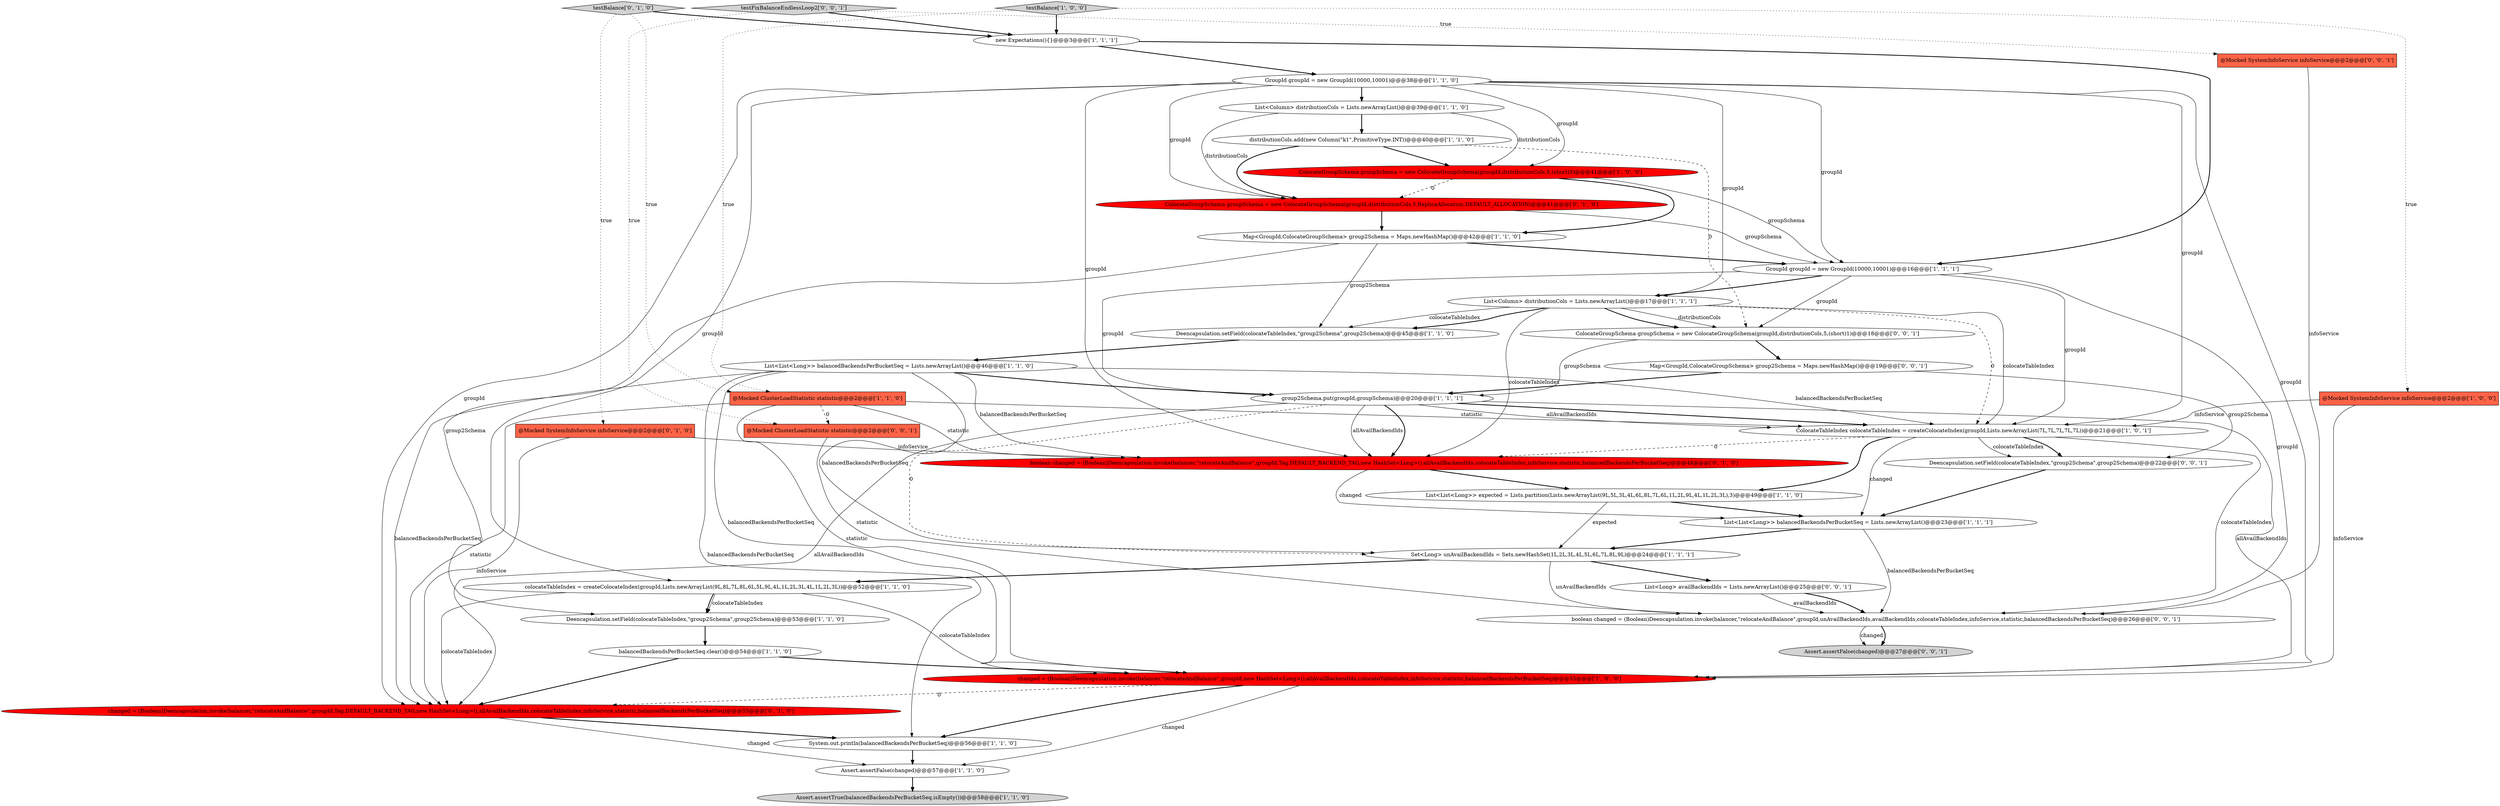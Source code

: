 digraph {
35 [style = filled, label = "Deencapsulation.setField(colocateTableIndex,\"group2Schema\",group2Schema)@@@22@@@['0', '0', '1']", fillcolor = white, shape = ellipse image = "AAA0AAABBB3BBB"];
22 [style = filled, label = "List<List<Long>> balancedBackendsPerBucketSeq = Lists.newArrayList()@@@46@@@['1', '1', '0']", fillcolor = white, shape = ellipse image = "AAA0AAABBB1BBB"];
38 [style = filled, label = "boolean changed = (Boolean)Deencapsulation.invoke(balancer,\"relocateAndBalance\",groupId,unAvailBackendIds,availBackendIds,colocateTableIndex,infoService,statistic,balancedBackendsPerBucketSeq)@@@26@@@['0', '0', '1']", fillcolor = white, shape = ellipse image = "AAA0AAABBB3BBB"];
0 [style = filled, label = "Deencapsulation.setField(colocateTableIndex,\"group2Schema\",group2Schema)@@@45@@@['1', '1', '0']", fillcolor = white, shape = ellipse image = "AAA0AAABBB1BBB"];
12 [style = filled, label = "Deencapsulation.setField(colocateTableIndex,\"group2Schema\",group2Schema)@@@53@@@['1', '1', '0']", fillcolor = white, shape = ellipse image = "AAA0AAABBB1BBB"];
18 [style = filled, label = "@Mocked ClusterLoadStatistic statistic@@@2@@@['1', '1', '0']", fillcolor = tomato, shape = box image = "AAA0AAABBB1BBB"];
23 [style = filled, label = "List<Column> distributionCols = Lists.newArrayList()@@@17@@@['1', '1', '1']", fillcolor = white, shape = ellipse image = "AAA0AAABBB1BBB"];
34 [style = filled, label = "testFixBalanceEndlessLoop2['0', '0', '1']", fillcolor = lightgray, shape = diamond image = "AAA0AAABBB3BBB"];
11 [style = filled, label = "colocateTableIndex = createColocateIndex(groupId,Lists.newArrayList(9L,8L,7L,8L,6L,5L,9L,4L,1L,2L,3L,4L,1L,2L,3L))@@@52@@@['1', '1', '0']", fillcolor = white, shape = ellipse image = "AAA0AAABBB1BBB"];
6 [style = filled, label = "System.out.println(balancedBackendsPerBucketSeq)@@@56@@@['1', '1', '0']", fillcolor = white, shape = ellipse image = "AAA0AAABBB1BBB"];
9 [style = filled, label = "new Expectations(){}@@@3@@@['1', '1', '1']", fillcolor = white, shape = ellipse image = "AAA0AAABBB1BBB"];
25 [style = filled, label = "testBalance['0', '1', '0']", fillcolor = lightgray, shape = diamond image = "AAA0AAABBB2BBB"];
5 [style = filled, label = "Assert.assertFalse(changed)@@@57@@@['1', '1', '0']", fillcolor = white, shape = ellipse image = "AAA0AAABBB1BBB"];
4 [style = filled, label = "List<List<Long>> expected = Lists.partition(Lists.newArrayList(9L,5L,3L,4L,6L,8L,7L,6L,1L,2L,9L,4L,1L,2L,3L),3)@@@49@@@['1', '1', '0']", fillcolor = white, shape = ellipse image = "AAA0AAABBB1BBB"];
15 [style = filled, label = "GroupId groupId = new GroupId(10000,10001)@@@16@@@['1', '1', '1']", fillcolor = white, shape = ellipse image = "AAA0AAABBB1BBB"];
21 [style = filled, label = "ColocateGroupSchema groupSchema = new ColocateGroupSchema(groupId,distributionCols,5,(short)3)@@@41@@@['1', '0', '0']", fillcolor = red, shape = ellipse image = "AAA1AAABBB1BBB"];
37 [style = filled, label = "Assert.assertFalse(changed)@@@27@@@['0', '0', '1']", fillcolor = lightgray, shape = ellipse image = "AAA0AAABBB3BBB"];
10 [style = filled, label = "Map<GroupId,ColocateGroupSchema> group2Schema = Maps.newHashMap()@@@42@@@['1', '1', '0']", fillcolor = white, shape = ellipse image = "AAA0AAABBB1BBB"];
2 [style = filled, label = "@Mocked SystemInfoService infoService@@@2@@@['1', '0', '0']", fillcolor = tomato, shape = box image = "AAA0AAABBB1BBB"];
36 [style = filled, label = "ColocateGroupSchema groupSchema = new ColocateGroupSchema(groupId,distributionCols,5,(short)1)@@@18@@@['0', '0', '1']", fillcolor = white, shape = ellipse image = "AAA0AAABBB3BBB"];
32 [style = filled, label = "Map<GroupId,ColocateGroupSchema> group2Schema = Maps.newHashMap()@@@19@@@['0', '0', '1']", fillcolor = white, shape = ellipse image = "AAA0AAABBB3BBB"];
8 [style = filled, label = "distributionCols.add(new Column(\"k1\",PrimitiveType.INT))@@@40@@@['1', '1', '0']", fillcolor = white, shape = ellipse image = "AAA0AAABBB1BBB"];
14 [style = filled, label = "testBalance['1', '0', '0']", fillcolor = lightgray, shape = diamond image = "AAA0AAABBB1BBB"];
20 [style = filled, label = "Assert.assertTrue(balancedBackendsPerBucketSeq.isEmpty())@@@58@@@['1', '1', '0']", fillcolor = lightgray, shape = ellipse image = "AAA0AAABBB1BBB"];
16 [style = filled, label = "Set<Long> unAvailBackendIds = Sets.newHashSet(1L,2L,3L,4L,5L,6L,7L,8L,9L)@@@24@@@['1', '1', '1']", fillcolor = white, shape = ellipse image = "AAA0AAABBB1BBB"];
30 [style = filled, label = "@Mocked SystemInfoService infoService@@@2@@@['0', '0', '1']", fillcolor = tomato, shape = box image = "AAA0AAABBB3BBB"];
13 [style = filled, label = "GroupId groupId = new GroupId(10000,10001)@@@38@@@['1', '1', '0']", fillcolor = white, shape = ellipse image = "AAA0AAABBB1BBB"];
17 [style = filled, label = "changed = (Boolean)Deencapsulation.invoke(balancer,\"relocateAndBalance\",groupId,new HashSet<Long>(),allAvailBackendIds,colocateTableIndex,infoService,statistic,balancedBackendsPerBucketSeq)@@@55@@@['1', '0', '0']", fillcolor = red, shape = ellipse image = "AAA1AAABBB1BBB"];
19 [style = filled, label = "List<List<Long>> balancedBackendsPerBucketSeq = Lists.newArrayList()@@@23@@@['1', '1', '1']", fillcolor = white, shape = ellipse image = "AAA0AAABBB1BBB"];
33 [style = filled, label = "List<Long> availBackendIds = Lists.newArrayList()@@@25@@@['0', '0', '1']", fillcolor = white, shape = ellipse image = "AAA0AAABBB3BBB"];
24 [style = filled, label = "ColocateTableIndex colocateTableIndex = createColocateIndex(groupId,Lists.newArrayList(7L,7L,7L,7L,7L))@@@21@@@['1', '0', '1']", fillcolor = white, shape = ellipse image = "AAA0AAABBB1BBB"];
29 [style = filled, label = "boolean changed = (Boolean)Deencapsulation.invoke(balancer,\"relocateAndBalance\",groupId,Tag.DEFAULT_BACKEND_TAG,new HashSet<Long>(),allAvailBackendIds,colocateTableIndex,infoService,statistic,balancedBackendsPerBucketSeq)@@@48@@@['0', '1', '0']", fillcolor = red, shape = ellipse image = "AAA1AAABBB2BBB"];
1 [style = filled, label = "group2Schema.put(groupId,groupSchema)@@@20@@@['1', '1', '1']", fillcolor = white, shape = ellipse image = "AAA0AAABBB1BBB"];
26 [style = filled, label = "changed = (Boolean)Deencapsulation.invoke(balancer,\"relocateAndBalance\",groupId,Tag.DEFAULT_BACKEND_TAG,new HashSet<Long>(),allAvailBackendIds,colocateTableIndex,infoService,statistic,balancedBackendsPerBucketSeq)@@@55@@@['0', '1', '0']", fillcolor = red, shape = ellipse image = "AAA1AAABBB2BBB"];
27 [style = filled, label = "ColocateGroupSchema groupSchema = new ColocateGroupSchema(groupId,distributionCols,5,ReplicaAllocation.DEFAULT_ALLOCATION)@@@41@@@['0', '1', '0']", fillcolor = red, shape = ellipse image = "AAA1AAABBB2BBB"];
28 [style = filled, label = "@Mocked SystemInfoService infoService@@@2@@@['0', '1', '0']", fillcolor = tomato, shape = box image = "AAA0AAABBB2BBB"];
7 [style = filled, label = "balancedBackendsPerBucketSeq.clear()@@@54@@@['1', '1', '0']", fillcolor = white, shape = ellipse image = "AAA0AAABBB1BBB"];
31 [style = filled, label = "@Mocked ClusterLoadStatistic statistic@@@2@@@['0', '0', '1']", fillcolor = tomato, shape = box image = "AAA0AAABBB3BBB"];
3 [style = filled, label = "List<Column> distributionCols = Lists.newArrayList()@@@39@@@['1', '1', '0']", fillcolor = white, shape = ellipse image = "AAA0AAABBB1BBB"];
22->16 [style = solid, label="balancedBackendsPerBucketSeq"];
22->17 [style = solid, label="balancedBackendsPerBucketSeq"];
21->10 [style = bold, label=""];
10->12 [style = solid, label="group2Schema"];
34->9 [style = bold, label=""];
5->20 [style = bold, label=""];
24->35 [style = solid, label="colocateTableIndex"];
21->15 [style = solid, label="groupSchema"];
36->1 [style = solid, label="groupSchema"];
25->28 [style = dotted, label="true"];
27->15 [style = solid, label="groupSchema"];
31->38 [style = solid, label="statistic"];
1->17 [style = solid, label="allAvailBackendIds"];
12->7 [style = bold, label=""];
13->17 [style = solid, label="groupId"];
25->18 [style = dotted, label="true"];
7->26 [style = bold, label=""];
23->0 [style = solid, label="colocateTableIndex"];
24->19 [style = solid, label="changed"];
18->29 [style = solid, label="statistic"];
29->19 [style = solid, label="changed"];
14->9 [style = bold, label=""];
23->36 [style = bold, label=""];
8->27 [style = bold, label=""];
14->18 [style = dotted, label="true"];
13->23 [style = solid, label="groupId"];
14->2 [style = dotted, label="true"];
30->38 [style = solid, label="infoService"];
1->26 [style = solid, label="allAvailBackendIds"];
4->19 [style = bold, label=""];
11->12 [style = bold, label=""];
26->6 [style = bold, label=""];
11->17 [style = solid, label="colocateTableIndex"];
33->38 [style = solid, label="availBackendIds"];
13->27 [style = solid, label="groupId"];
34->31 [style = dotted, label="true"];
11->26 [style = solid, label="colocateTableIndex"];
38->37 [style = bold, label=""];
16->33 [style = bold, label=""];
1->24 [style = solid, label="allAvailBackendIds"];
3->21 [style = solid, label="distributionCols"];
13->24 [style = solid, label="groupId"];
18->17 [style = solid, label="statistic"];
15->24 [style = solid, label="groupId"];
24->38 [style = solid, label="colocateTableIndex"];
18->31 [style = dashed, label="0"];
15->1 [style = solid, label="groupId"];
1->29 [style = solid, label="allAvailBackendIds"];
7->17 [style = bold, label=""];
13->11 [style = solid, label="groupId"];
21->27 [style = dashed, label="0"];
17->6 [style = bold, label=""];
17->5 [style = solid, label="changed"];
3->27 [style = solid, label="distributionCols"];
25->9 [style = bold, label=""];
13->29 [style = solid, label="groupId"];
2->17 [style = solid, label="infoService"];
8->36 [style = dashed, label="0"];
26->5 [style = solid, label="changed"];
23->0 [style = bold, label=""];
2->24 [style = solid, label="infoService"];
19->16 [style = bold, label=""];
11->12 [style = solid, label="colocateTableIndex"];
19->38 [style = solid, label="balancedBackendsPerBucketSeq"];
38->37 [style = solid, label="changed"];
6->5 [style = bold, label=""];
18->24 [style = solid, label="statistic"];
22->24 [style = solid, label="balancedBackendsPerBucketSeq"];
22->29 [style = solid, label="balancedBackendsPerBucketSeq"];
18->26 [style = solid, label="statistic"];
3->8 [style = bold, label=""];
27->10 [style = bold, label=""];
32->1 [style = bold, label=""];
13->26 [style = solid, label="groupId"];
22->1 [style = bold, label=""];
1->29 [style = bold, label=""];
16->38 [style = solid, label="unAvailBackendIds"];
34->30 [style = dotted, label="true"];
10->0 [style = solid, label="group2Schema"];
13->15 [style = solid, label="groupId"];
15->23 [style = bold, label=""];
28->26 [style = solid, label="infoService"];
29->4 [style = bold, label=""];
28->29 [style = solid, label="infoService"];
10->15 [style = bold, label=""];
16->11 [style = bold, label=""];
24->35 [style = bold, label=""];
15->36 [style = solid, label="groupId"];
15->38 [style = solid, label="groupId"];
35->19 [style = bold, label=""];
24->29 [style = dashed, label="0"];
36->32 [style = bold, label=""];
22->26 [style = solid, label="balancedBackendsPerBucketSeq"];
32->35 [style = solid, label="group2Schema"];
4->16 [style = solid, label="expected"];
24->4 [style = bold, label=""];
13->3 [style = bold, label=""];
1->24 [style = bold, label=""];
9->15 [style = bold, label=""];
23->24 [style = dashed, label="0"];
22->6 [style = solid, label="balancedBackendsPerBucketSeq"];
0->22 [style = bold, label=""];
1->16 [style = dashed, label="0"];
13->21 [style = solid, label="groupId"];
8->21 [style = bold, label=""];
33->38 [style = bold, label=""];
17->26 [style = dashed, label="0"];
23->36 [style = solid, label="distributionCols"];
23->29 [style = solid, label="colocateTableIndex"];
9->13 [style = bold, label=""];
23->24 [style = solid, label="colocateTableIndex"];
}
